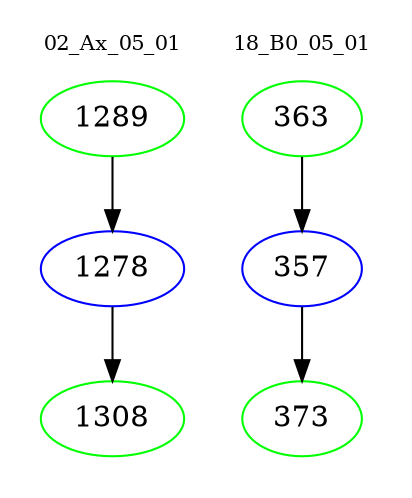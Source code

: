 digraph{
subgraph cluster_0 {
color = white
label = "02_Ax_05_01";
fontsize=10;
T0_1289 [label="1289", color="green"]
T0_1289 -> T0_1278 [color="black"]
T0_1278 [label="1278", color="blue"]
T0_1278 -> T0_1308 [color="black"]
T0_1308 [label="1308", color="green"]
}
subgraph cluster_1 {
color = white
label = "18_B0_05_01";
fontsize=10;
T1_363 [label="363", color="green"]
T1_363 -> T1_357 [color="black"]
T1_357 [label="357", color="blue"]
T1_357 -> T1_373 [color="black"]
T1_373 [label="373", color="green"]
}
}
